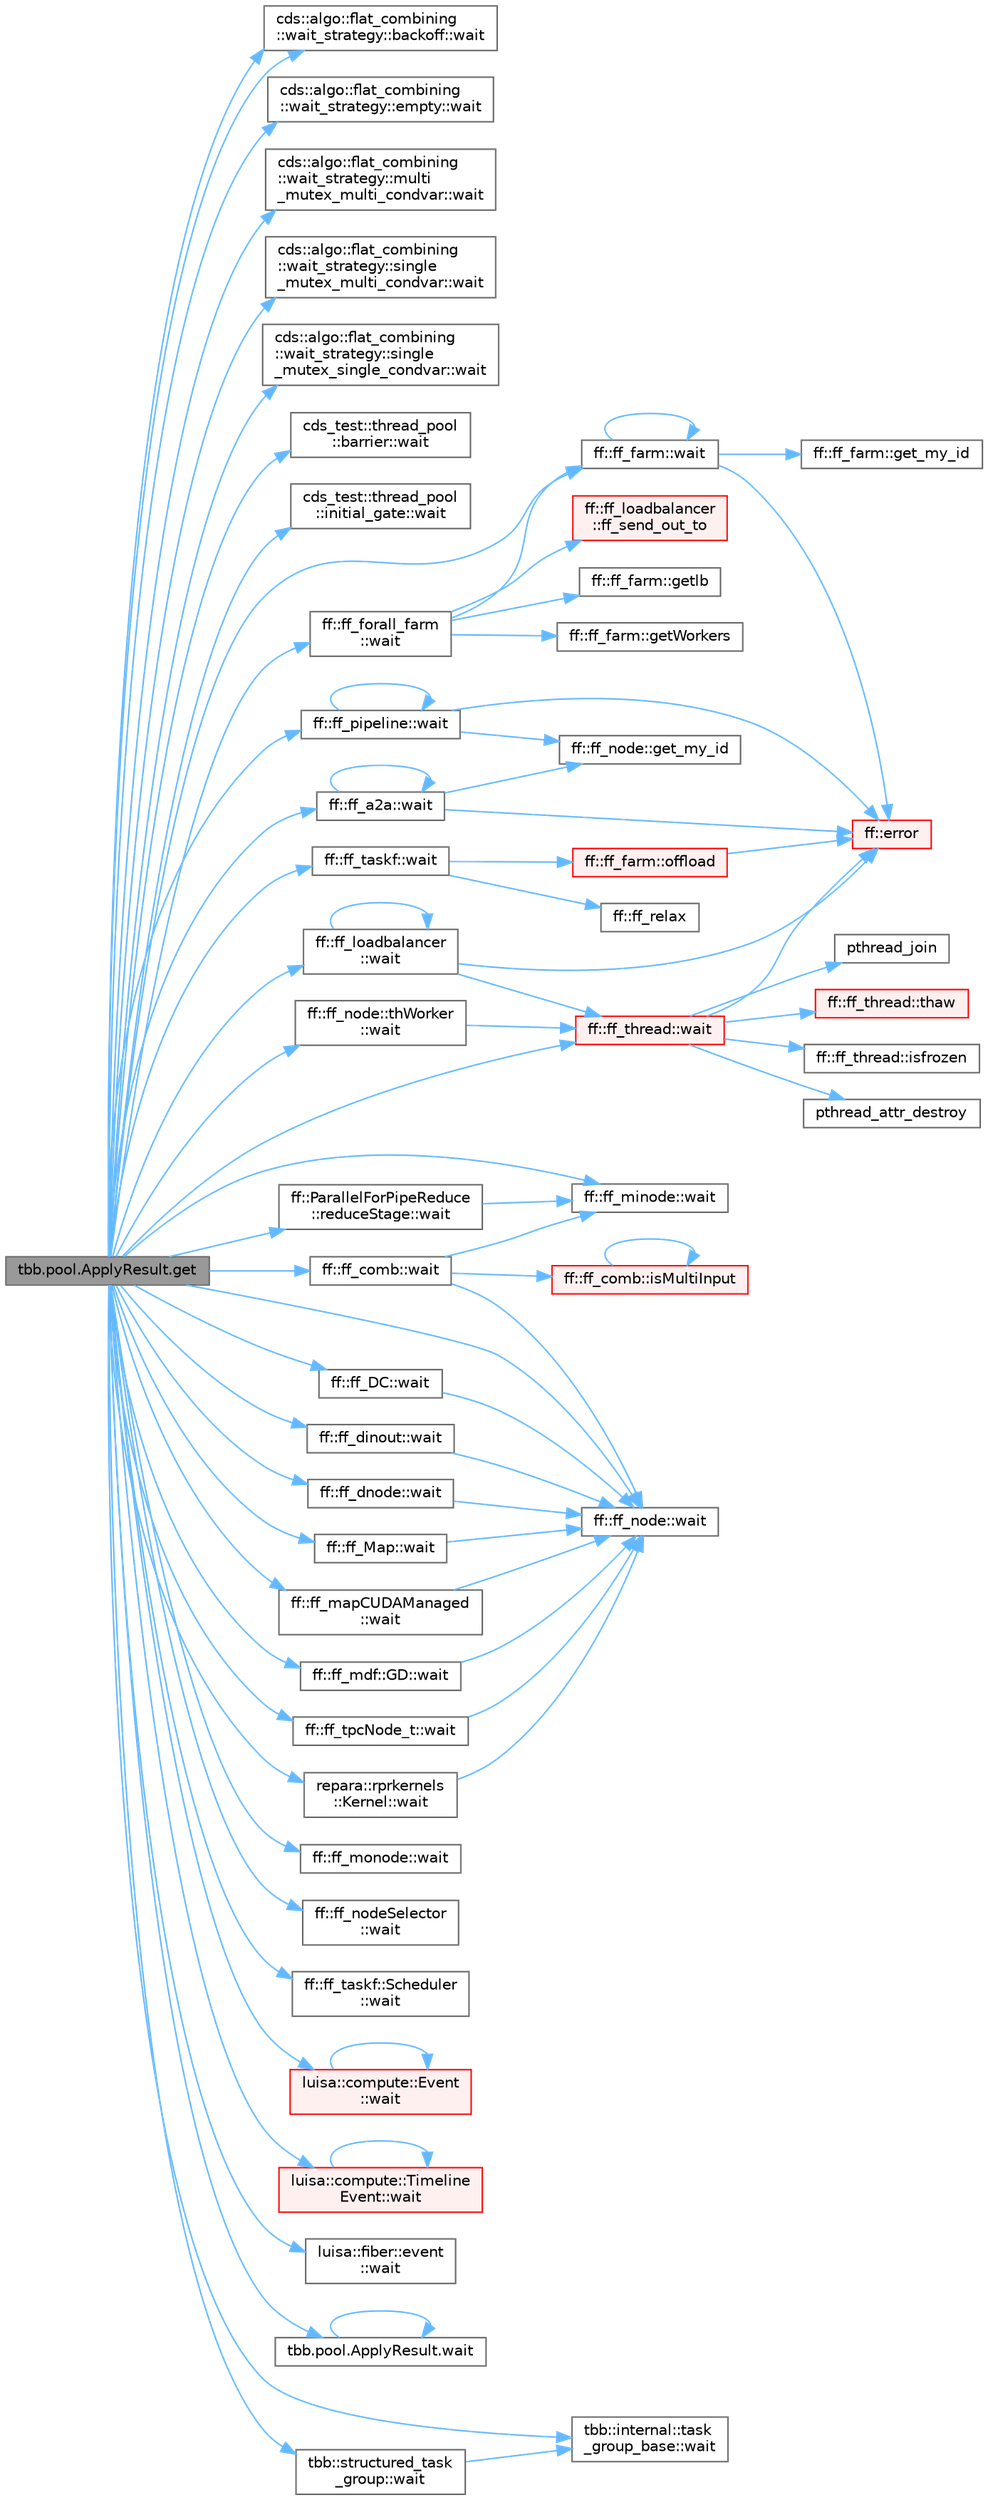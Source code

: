 digraph "tbb.pool.ApplyResult.get"
{
 // LATEX_PDF_SIZE
  bgcolor="transparent";
  edge [fontname=Helvetica,fontsize=10,labelfontname=Helvetica,labelfontsize=10];
  node [fontname=Helvetica,fontsize=10,shape=box,height=0.2,width=0.4];
  rankdir="LR";
  Node1 [id="Node000001",label="tbb.pool.ApplyResult.get",height=0.2,width=0.4,color="gray40", fillcolor="grey60", style="filled", fontcolor="black",tooltip=" "];
  Node1 -> Node2 [id="edge1_Node000001_Node000002",color="steelblue1",style="solid",tooltip=" "];
  Node2 [id="Node000002",label="cds::algo::flat_combining\l::wait_strategy::backoff::wait",height=0.2,width=0.4,color="grey40", fillcolor="white", style="filled",URL="$structcds_1_1algo_1_1flat__combining_1_1wait__strategy_1_1backoff.html#abcd08baa38e2332c45027393aa0d1294",tooltip="Calls back-off strategy"];
  Node1 -> Node2 [id="edge2_Node000001_Node000002",color="steelblue1",style="solid",tooltip=" "];
  Node1 -> Node3 [id="edge3_Node000001_Node000003",color="steelblue1",style="solid",tooltip=" "];
  Node3 [id="Node000003",label="cds::algo::flat_combining\l::wait_strategy::empty::wait",height=0.2,width=0.4,color="grey40", fillcolor="white", style="filled",URL="$structcds_1_1algo_1_1flat__combining_1_1wait__strategy_1_1empty.html#a2e910034c05b0d9f5d60dad3c1df41b2",tooltip="Waits for the combiner"];
  Node1 -> Node4 [id="edge4_Node000001_Node000004",color="steelblue1",style="solid",tooltip=" "];
  Node4 [id="Node000004",label="cds::algo::flat_combining\l::wait_strategy::multi\l_mutex_multi_condvar::wait",height=0.2,width=0.4,color="grey40", fillcolor="white", style="filled",URL="$classcds_1_1algo_1_1flat__combining_1_1wait__strategy_1_1multi__mutex__multi__condvar.html#a8c13e14e15823dbae9dfcb22597da4fd",tooltip="Sleeps on condition variable waiting for notification from combiner"];
  Node1 -> Node5 [id="edge5_Node000001_Node000005",color="steelblue1",style="solid",tooltip=" "];
  Node5 [id="Node000005",label="cds::algo::flat_combining\l::wait_strategy::single\l_mutex_multi_condvar::wait",height=0.2,width=0.4,color="grey40", fillcolor="white", style="filled",URL="$classcds_1_1algo_1_1flat__combining_1_1wait__strategy_1_1single__mutex__multi__condvar.html#a341cea9e33d1a91993f18fc395065339",tooltip="Sleeps on condition variable waiting for notification from combiner"];
  Node1 -> Node6 [id="edge6_Node000001_Node000006",color="steelblue1",style="solid",tooltip=" "];
  Node6 [id="Node000006",label="cds::algo::flat_combining\l::wait_strategy::single\l_mutex_single_condvar::wait",height=0.2,width=0.4,color="grey40", fillcolor="white", style="filled",URL="$classcds_1_1algo_1_1flat__combining_1_1wait__strategy_1_1single__mutex__single__condvar.html#a770a3fec20131b1c69d80c8811c1f17d",tooltip="Sleeps on condition variable waiting for notification from combiner"];
  Node1 -> Node7 [id="edge7_Node000001_Node000007",color="steelblue1",style="solid",tooltip=" "];
  Node7 [id="Node000007",label="cds_test::thread_pool\l::barrier::wait",height=0.2,width=0.4,color="grey40", fillcolor="white", style="filled",URL="$classcds__test_1_1thread__pool_1_1barrier.html#a38ce6ec3b157b465616646498f2d79f7",tooltip=" "];
  Node1 -> Node8 [id="edge8_Node000001_Node000008",color="steelblue1",style="solid",tooltip=" "];
  Node8 [id="Node000008",label="cds_test::thread_pool\l::initial_gate::wait",height=0.2,width=0.4,color="grey40", fillcolor="white", style="filled",URL="$classcds__test_1_1thread__pool_1_1initial__gate.html#a4a3175b3f3b5dd8e5493e52ba74a2b25",tooltip=" "];
  Node1 -> Node9 [id="edge9_Node000001_Node000009",color="steelblue1",style="solid",tooltip=" "];
  Node9 [id="Node000009",label="ff::ff_a2a::wait",height=0.2,width=0.4,color="grey40", fillcolor="white", style="filled",URL="$classff_1_1ff__a2a.html#afada2013e5e225bf24be9d12a30148a1",tooltip="Wait ff_node termination"];
  Node9 -> Node10 [id="edge10_Node000009_Node000010",color="steelblue1",style="solid",tooltip=" "];
  Node10 [id="Node000010",label="ff::error",height=0.2,width=0.4,color="red", fillcolor="#FFF0F0", style="filled",URL="$namespaceff.html#a27d926d29b55e019eba5b70672301d82",tooltip=" "];
  Node9 -> Node42 [id="edge11_Node000009_Node000042",color="steelblue1",style="solid",tooltip=" "];
  Node42 [id="Node000042",label="ff::ff_node::get_my_id",height=0.2,width=0.4,color="grey40", fillcolor="white", style="filled",URL="$classff_1_1ff__node.html#a32d30503e0a33406841d77bc1f4dc2e2",tooltip="Returns the identifier of the node (not unique)"];
  Node9 -> Node9 [id="edge12_Node000009_Node000009",color="steelblue1",style="solid",tooltip=" "];
  Node1 -> Node43 [id="edge13_Node000001_Node000043",color="steelblue1",style="solid",tooltip=" "];
  Node43 [id="Node000043",label="ff::ff_comb::wait",height=0.2,width=0.4,color="grey40", fillcolor="white", style="filled",URL="$classff_1_1ff__comb.html#a549dc3c76b2c677fb06e6bff2d148737",tooltip="Wait ff_node termination"];
  Node43 -> Node44 [id="edge14_Node000043_Node000044",color="steelblue1",style="solid",tooltip=" "];
  Node44 [id="Node000044",label="ff::ff_comb::isMultiInput",height=0.2,width=0.4,color="red", fillcolor="#FFF0F0", style="filled",URL="$classff_1_1ff__comb.html#ab0bc4bfda70f880a2ef4d38bc1e17603",tooltip=" "];
  Node44 -> Node44 [id="edge15_Node000044_Node000044",color="steelblue1",style="solid",tooltip=" "];
  Node43 -> Node53 [id="edge16_Node000043_Node000053",color="steelblue1",style="solid",tooltip=" "];
  Node53 [id="Node000053",label="ff::ff_minode::wait",height=0.2,width=0.4,color="grey40", fillcolor="white", style="filled",URL="$classff_1_1ff__minode.html#a511e43731643c9c1d0a47853a0d5d352",tooltip="Wait ff_node termination"];
  Node43 -> Node54 [id="edge17_Node000043_Node000054",color="steelblue1",style="solid",tooltip=" "];
  Node54 [id="Node000054",label="ff::ff_node::wait",height=0.2,width=0.4,color="grey40", fillcolor="white", style="filled",URL="$classff_1_1ff__node.html#a060b15e97e9fdc8d50fd10c0dd141a0f",tooltip="Wait ff_node termination"];
  Node1 -> Node55 [id="edge18_Node000001_Node000055",color="steelblue1",style="solid",tooltip=" "];
  Node55 [id="Node000055",label="ff::ff_DC::wait",height=0.2,width=0.4,color="grey40", fillcolor="white", style="filled",URL="$classff_1_1ff___d_c.html#a71a0c80cc21226c9c23f550c44c949d1",tooltip="Wait ff_node termination"];
  Node55 -> Node54 [id="edge19_Node000055_Node000054",color="steelblue1",style="solid",tooltip=" "];
  Node1 -> Node56 [id="edge20_Node000001_Node000056",color="steelblue1",style="solid",tooltip=" "];
  Node56 [id="Node000056",label="ff::ff_dinout::wait",height=0.2,width=0.4,color="grey40", fillcolor="white", style="filled",URL="$classff_1_1ff__dinout.html#a30de9acc9118c80337b0a5f921afe41a",tooltip="Waits the thread to finish"];
  Node56 -> Node54 [id="edge21_Node000056_Node000054",color="steelblue1",style="solid",tooltip=" "];
  Node1 -> Node57 [id="edge22_Node000001_Node000057",color="steelblue1",style="solid",tooltip=" "];
  Node57 [id="Node000057",label="ff::ff_dnode::wait",height=0.2,width=0.4,color="grey40", fillcolor="white", style="filled",URL="$classff_1_1ff__dnode.html#a39f67c3ef02ab73d435259d3eff784e4",tooltip="Waits the FastFlow node"];
  Node57 -> Node54 [id="edge23_Node000057_Node000054",color="steelblue1",style="solid",tooltip=" "];
  Node1 -> Node58 [id="edge24_Node000001_Node000058",color="steelblue1",style="solid",tooltip=" "];
  Node58 [id="Node000058",label="ff::ff_farm::wait",height=0.2,width=0.4,color="grey40", fillcolor="white", style="filled",URL="$classff_1_1ff__farm.html#aecfdf624552b6d156de35fb5db36604c",tooltip="Puts the thread in waiting state"];
  Node58 -> Node10 [id="edge25_Node000058_Node000010",color="steelblue1",style="solid",tooltip=" "];
  Node58 -> Node59 [id="edge26_Node000058_Node000059",color="steelblue1",style="solid",tooltip=" "];
  Node59 [id="Node000059",label="ff::ff_farm::get_my_id",height=0.2,width=0.4,color="grey40", fillcolor="white", style="filled",URL="$classff_1_1ff__farm.html#ac739b3832fc7ca13c318af7b97f20068",tooltip="Returns the identifier of the node (not unique)"];
  Node58 -> Node58 [id="edge27_Node000058_Node000058",color="steelblue1",style="solid",tooltip=" "];
  Node1 -> Node60 [id="edge28_Node000001_Node000060",color="steelblue1",style="solid",tooltip=" "];
  Node60 [id="Node000060",label="ff::ff_forall_farm\l::wait",height=0.2,width=0.4,color="grey40", fillcolor="white", style="filled",URL="$classff_1_1ff__forall__farm.html#ad96b830f42323f4cedeef0ba20995578",tooltip="Puts the thread in waiting state"];
  Node60 -> Node61 [id="edge29_Node000060_Node000061",color="steelblue1",style="solid",tooltip=" "];
  Node61 [id="Node000061",label="ff::ff_loadbalancer\l::ff_send_out_to",height=0.2,width=0.4,color="red", fillcolor="#FFF0F0", style="filled",URL="$classff_1_1ff__loadbalancer.html#a19ea5e6e2013226b016823987642287a",tooltip=" "];
  Node60 -> Node71 [id="edge30_Node000060_Node000071",color="steelblue1",style="solid",tooltip=" "];
  Node71 [id="Node000071",label="ff::ff_farm::getlb",height=0.2,width=0.4,color="grey40", fillcolor="white", style="filled",URL="$classff_1_1ff__farm.html#ac198b3718c3dfc5c89291a4a7b2fa732",tooltip=" "];
  Node60 -> Node72 [id="edge31_Node000060_Node000072",color="steelblue1",style="solid",tooltip=" "];
  Node72 [id="Node000072",label="ff::ff_farm::getWorkers",height=0.2,width=0.4,color="grey40", fillcolor="white", style="filled",URL="$classff_1_1ff__farm.html#a67596a94ae016f648b2793a90b96a5de",tooltip=" "];
  Node60 -> Node58 [id="edge32_Node000060_Node000058",color="steelblue1",style="solid",tooltip=" "];
  Node1 -> Node73 [id="edge33_Node000001_Node000073",color="steelblue1",style="solid",tooltip=" "];
  Node73 [id="Node000073",label="ff::ff_loadbalancer\l::wait",height=0.2,width=0.4,color="grey40", fillcolor="white", style="filled",URL="$classff_1_1ff__loadbalancer.html#af25d07b977879bdcf073b8e93319cdc7",tooltip="Waits for workers to finish their task"];
  Node73 -> Node10 [id="edge34_Node000073_Node000010",color="steelblue1",style="solid",tooltip=" "];
  Node73 -> Node73 [id="edge35_Node000073_Node000073",color="steelblue1",style="solid",tooltip=" "];
  Node73 -> Node74 [id="edge36_Node000073_Node000074",color="steelblue1",style="solid",tooltip=" "];
  Node74 [id="Node000074",label="ff::ff_thread::wait",height=0.2,width=0.4,color="red", fillcolor="#FFF0F0", style="filled",URL="$classff_1_1ff__thread.html#aa979a2923e0d4789835832f96edea1ae",tooltip=" "];
  Node74 -> Node10 [id="edge37_Node000074_Node000010",color="steelblue1",style="solid",tooltip=" "];
  Node74 -> Node75 [id="edge38_Node000074_Node000075",color="steelblue1",style="solid",tooltip=" "];
  Node75 [id="Node000075",label="ff::ff_thread::isfrozen",height=0.2,width=0.4,color="grey40", fillcolor="white", style="filled",URL="$classff_1_1ff__thread.html#ad640f724a3b10e2dc1ff89a52fb1a010",tooltip=" "];
  Node74 -> Node76 [id="edge39_Node000074_Node000076",color="steelblue1",style="solid",tooltip=" "];
  Node76 [id="Node000076",label="pthread_attr_destroy",height=0.2,width=0.4,color="grey40", fillcolor="white", style="filled",URL="$pthread__minport__windows_8h.html#a2836afab79bfa407e60adab6001b0c73",tooltip=" "];
  Node74 -> Node77 [id="edge40_Node000074_Node000077",color="steelblue1",style="solid",tooltip=" "];
  Node77 [id="Node000077",label="pthread_join",height=0.2,width=0.4,color="grey40", fillcolor="white", style="filled",URL="$pthread__minport__windows_8h.html#ab55b290bca62946e18d5eb3c7a1c5114",tooltip=" "];
  Node74 -> Node78 [id="edge41_Node000074_Node000078",color="steelblue1",style="solid",tooltip=" "];
  Node78 [id="Node000078",label="ff::ff_thread::thaw",height=0.2,width=0.4,color="red", fillcolor="#FFF0F0", style="filled",URL="$classff_1_1ff__thread.html#a900624376e40a51b35da67992c1653fc",tooltip=" "];
  Node1 -> Node81 [id="edge42_Node000001_Node000081",color="steelblue1",style="solid",tooltip=" "];
  Node81 [id="Node000081",label="ff::ff_Map::wait",height=0.2,width=0.4,color="grey40", fillcolor="white", style="filled",URL="$classff_1_1ff___map.html#a6fca18bf09429ef2eb9d3df899656eed",tooltip="Wait ff_node termination"];
  Node81 -> Node54 [id="edge43_Node000081_Node000054",color="steelblue1",style="solid",tooltip=" "];
  Node1 -> Node82 [id="edge44_Node000001_Node000082",color="steelblue1",style="solid",tooltip=" "];
  Node82 [id="Node000082",label="ff::ff_mapCUDAManaged\l::wait",height=0.2,width=0.4,color="grey40", fillcolor="white", style="filled",URL="$classff_1_1ff__map_c_u_d_a_managed.html#a145b4cd87bd75f34920ce3c3b1a6dddc",tooltip="Wait ff_node termination"];
  Node82 -> Node54 [id="edge45_Node000082_Node000054",color="steelblue1",style="solid",tooltip=" "];
  Node1 -> Node83 [id="edge46_Node000001_Node000083",color="steelblue1",style="solid",tooltip=" "];
  Node83 [id="Node000083",label="ff::ff_mdf::GD::wait",height=0.2,width=0.4,color="grey40", fillcolor="white", style="filled",URL="$classff_1_1ff__mdf_1_1_g_d.html#ac5cc4bfa10a88fec027097533561d3ae",tooltip="Wait ff_node termination"];
  Node83 -> Node54 [id="edge47_Node000083_Node000054",color="steelblue1",style="solid",tooltip=" "];
  Node1 -> Node53 [id="edge48_Node000001_Node000053",color="steelblue1",style="solid",tooltip=" "];
  Node1 -> Node84 [id="edge49_Node000001_Node000084",color="steelblue1",style="solid",tooltip=" "];
  Node84 [id="Node000084",label="ff::ff_monode::wait",height=0.2,width=0.4,color="grey40", fillcolor="white", style="filled",URL="$classff_1_1ff__monode.html#ac2223303ac2f7abeb3f9000c8bb62ecf",tooltip="Wait ff_node termination"];
  Node1 -> Node85 [id="edge50_Node000001_Node000085",color="steelblue1",style="solid",tooltip=" "];
  Node85 [id="Node000085",label="ff::ff_node::thWorker\l::wait",height=0.2,width=0.4,color="grey40", fillcolor="white", style="filled",URL="$classff_1_1ff__node_1_1th_worker.html#a3879fc1d2d7c4bc31bb028a2e1e09f7f",tooltip=" "];
  Node85 -> Node74 [id="edge51_Node000085_Node000074",color="steelblue1",style="solid",tooltip=" "];
  Node1 -> Node54 [id="edge52_Node000001_Node000054",color="steelblue1",style="solid",tooltip=" "];
  Node1 -> Node86 [id="edge53_Node000001_Node000086",color="steelblue1",style="solid",tooltip=" "];
  Node86 [id="Node000086",label="ff::ff_nodeSelector\l::wait",height=0.2,width=0.4,color="grey40", fillcolor="white", style="filled",URL="$classff_1_1ff__node_selector.html#afcb581b6bbe2435842e22eee7f03de81",tooltip="Wait ff_node termination"];
  Node1 -> Node87 [id="edge54_Node000001_Node000087",color="steelblue1",style="solid",tooltip=" "];
  Node87 [id="Node000087",label="ff::ff_pipeline::wait",height=0.2,width=0.4,color="grey40", fillcolor="white", style="filled",URL="$classff_1_1ff__pipeline.html#ab066a3d720930530b2398f97cff56ea9",tooltip="wait for pipeline termination (all stages received EOS)"];
  Node87 -> Node10 [id="edge55_Node000087_Node000010",color="steelblue1",style="solid",tooltip=" "];
  Node87 -> Node42 [id="edge56_Node000087_Node000042",color="steelblue1",style="solid",tooltip=" "];
  Node87 -> Node87 [id="edge57_Node000087_Node000087",color="steelblue1",style="solid",tooltip=" "];
  Node1 -> Node88 [id="edge58_Node000001_Node000088",color="steelblue1",style="solid",tooltip=" "];
  Node88 [id="Node000088",label="ff::ff_taskf::Scheduler\l::wait",height=0.2,width=0.4,color="grey40", fillcolor="white", style="filled",URL="$classff_1_1ff__taskf_1_1_scheduler.html#aef9b79490e5161d0aac39d2dbd8fa4e6",tooltip="Wait ff_node termination"];
  Node1 -> Node89 [id="edge59_Node000001_Node000089",color="steelblue1",style="solid",tooltip=" "];
  Node89 [id="Node000089",label="ff::ff_taskf::wait",height=0.2,width=0.4,color="grey40", fillcolor="white", style="filled",URL="$classff_1_1ff__taskf.html#a4d11587fcc1460f360847ec7991b613d",tooltip="Puts the thread in waiting state"];
  Node89 -> Node90 [id="edge60_Node000089_Node000090",color="steelblue1",style="solid",tooltip=" "];
  Node90 [id="Node000090",label="ff::ff_relax",height=0.2,width=0.4,color="grey40", fillcolor="white", style="filled",URL="$namespaceff.html#a971d873b94c8fe649b37150f789a0e86",tooltip=" "];
  Node89 -> Node91 [id="edge61_Node000089_Node000091",color="steelblue1",style="solid",tooltip=" "];
  Node91 [id="Node000091",label="ff::ff_farm::offload",height=0.2,width=0.4,color="red", fillcolor="#FFF0F0", style="filled",URL="$classff_1_1ff__farm.html#a2a275b6ac54a5424245c4a56868ee2d2",tooltip=" "];
  Node91 -> Node10 [id="edge62_Node000091_Node000010",color="steelblue1",style="solid",tooltip=" "];
  Node1 -> Node74 [id="edge63_Node000001_Node000074",color="steelblue1",style="solid",tooltip=" "];
  Node1 -> Node94 [id="edge64_Node000001_Node000094",color="steelblue1",style="solid",tooltip=" "];
  Node94 [id="Node000094",label="ff::ff_tpcNode_t::wait",height=0.2,width=0.4,color="grey40", fillcolor="white", style="filled",URL="$classff_1_1ff__tpc_node__t.html#aefe18c56057c108923112309bc52fb46",tooltip=" "];
  Node94 -> Node54 [id="edge65_Node000094_Node000054",color="steelblue1",style="solid",tooltip=" "];
  Node1 -> Node95 [id="edge66_Node000001_Node000095",color="steelblue1",style="solid",tooltip=" "];
  Node95 [id="Node000095",label="ff::ParallelForPipeReduce\l::reduceStage::wait",height=0.2,width=0.4,color="grey40", fillcolor="white", style="filled",URL="$structff_1_1_parallel_for_pipe_reduce_1_1reduce_stage.html#abde22ce7e490e99645cc5b326092281c",tooltip="Wait ff_node termination"];
  Node95 -> Node53 [id="edge67_Node000095_Node000053",color="steelblue1",style="solid",tooltip=" "];
  Node1 -> Node96 [id="edge68_Node000001_Node000096",color="steelblue1",style="solid",tooltip=" "];
  Node96 [id="Node000096",label="luisa::compute::Event\l::wait",height=0.2,width=0.4,color="red", fillcolor="#FFF0F0", style="filled",URL="$classluisa_1_1compute_1_1_event.html#af769ae8e6ebb8ef4e66b90024401d432",tooltip=" "];
  Node96 -> Node96 [id="edge69_Node000096_Node000096",color="steelblue1",style="solid",tooltip=" "];
  Node1 -> Node101 [id="edge70_Node000001_Node000101",color="steelblue1",style="solid",tooltip=" "];
  Node101 [id="Node000101",label="luisa::compute::Timeline\lEvent::wait",height=0.2,width=0.4,color="red", fillcolor="#FFF0F0", style="filled",URL="$classluisa_1_1compute_1_1_timeline_event.html#abbcd77c3fa4131881e7c8b6c40c9ed2f",tooltip=" "];
  Node101 -> Node101 [id="edge71_Node000101_Node000101",color="steelblue1",style="solid",tooltip=" "];
  Node1 -> Node102 [id="edge72_Node000001_Node000102",color="steelblue1",style="solid",tooltip=" "];
  Node102 [id="Node000102",label="luisa::fiber::event\l::wait",height=0.2,width=0.4,color="grey40", fillcolor="white", style="filled",URL="$structluisa_1_1fiber_1_1event.html#a7ea13787150bf47cb65642bb28a5578d",tooltip=" "];
  Node1 -> Node103 [id="edge73_Node000001_Node000103",color="steelblue1",style="solid",tooltip=" "];
  Node103 [id="Node000103",label="repara::rprkernels\l::Kernel::wait",height=0.2,width=0.4,color="grey40", fillcolor="white", style="filled",URL="$classrepara_1_1rprkernels_1_1_kernel.html#af18ea79004db149d869454186deb2e54",tooltip=" "];
  Node103 -> Node54 [id="edge74_Node000103_Node000054",color="steelblue1",style="solid",tooltip=" "];
  Node1 -> Node104 [id="edge75_Node000001_Node000104",color="steelblue1",style="solid",tooltip=" "];
  Node104 [id="Node000104",label="tbb.pool.ApplyResult.wait",height=0.2,width=0.4,color="grey40", fillcolor="white", style="filled",URL="$classtbb_1_1pool_1_1_apply_result.html#abd557ef2ebc6dd5e8fcf6c7425690197",tooltip=" "];
  Node104 -> Node104 [id="edge76_Node000104_Node000104",color="steelblue1",style="solid",tooltip=" "];
  Node1 -> Node105 [id="edge77_Node000001_Node000105",color="steelblue1",style="solid",tooltip=" "];
  Node105 [id="Node000105",label="tbb::internal::task\l_group_base::wait",height=0.2,width=0.4,color="grey40", fillcolor="white", style="filled",URL="$classtbb_1_1internal_1_1task__group__base.html#a9a05d8b3350796df951c701978cec816",tooltip=" "];
  Node1 -> Node106 [id="edge78_Node000001_Node000106",color="steelblue1",style="solid",tooltip=" "];
  Node106 [id="Node000106",label="tbb::structured_task\l_group::wait",height=0.2,width=0.4,color="grey40", fillcolor="white", style="filled",URL="$classtbb_1_1structured__task__group.html#a0578ff577290a108d395ab29a0a04e04",tooltip=" "];
  Node106 -> Node105 [id="edge79_Node000106_Node000105",color="steelblue1",style="solid",tooltip=" "];
}
